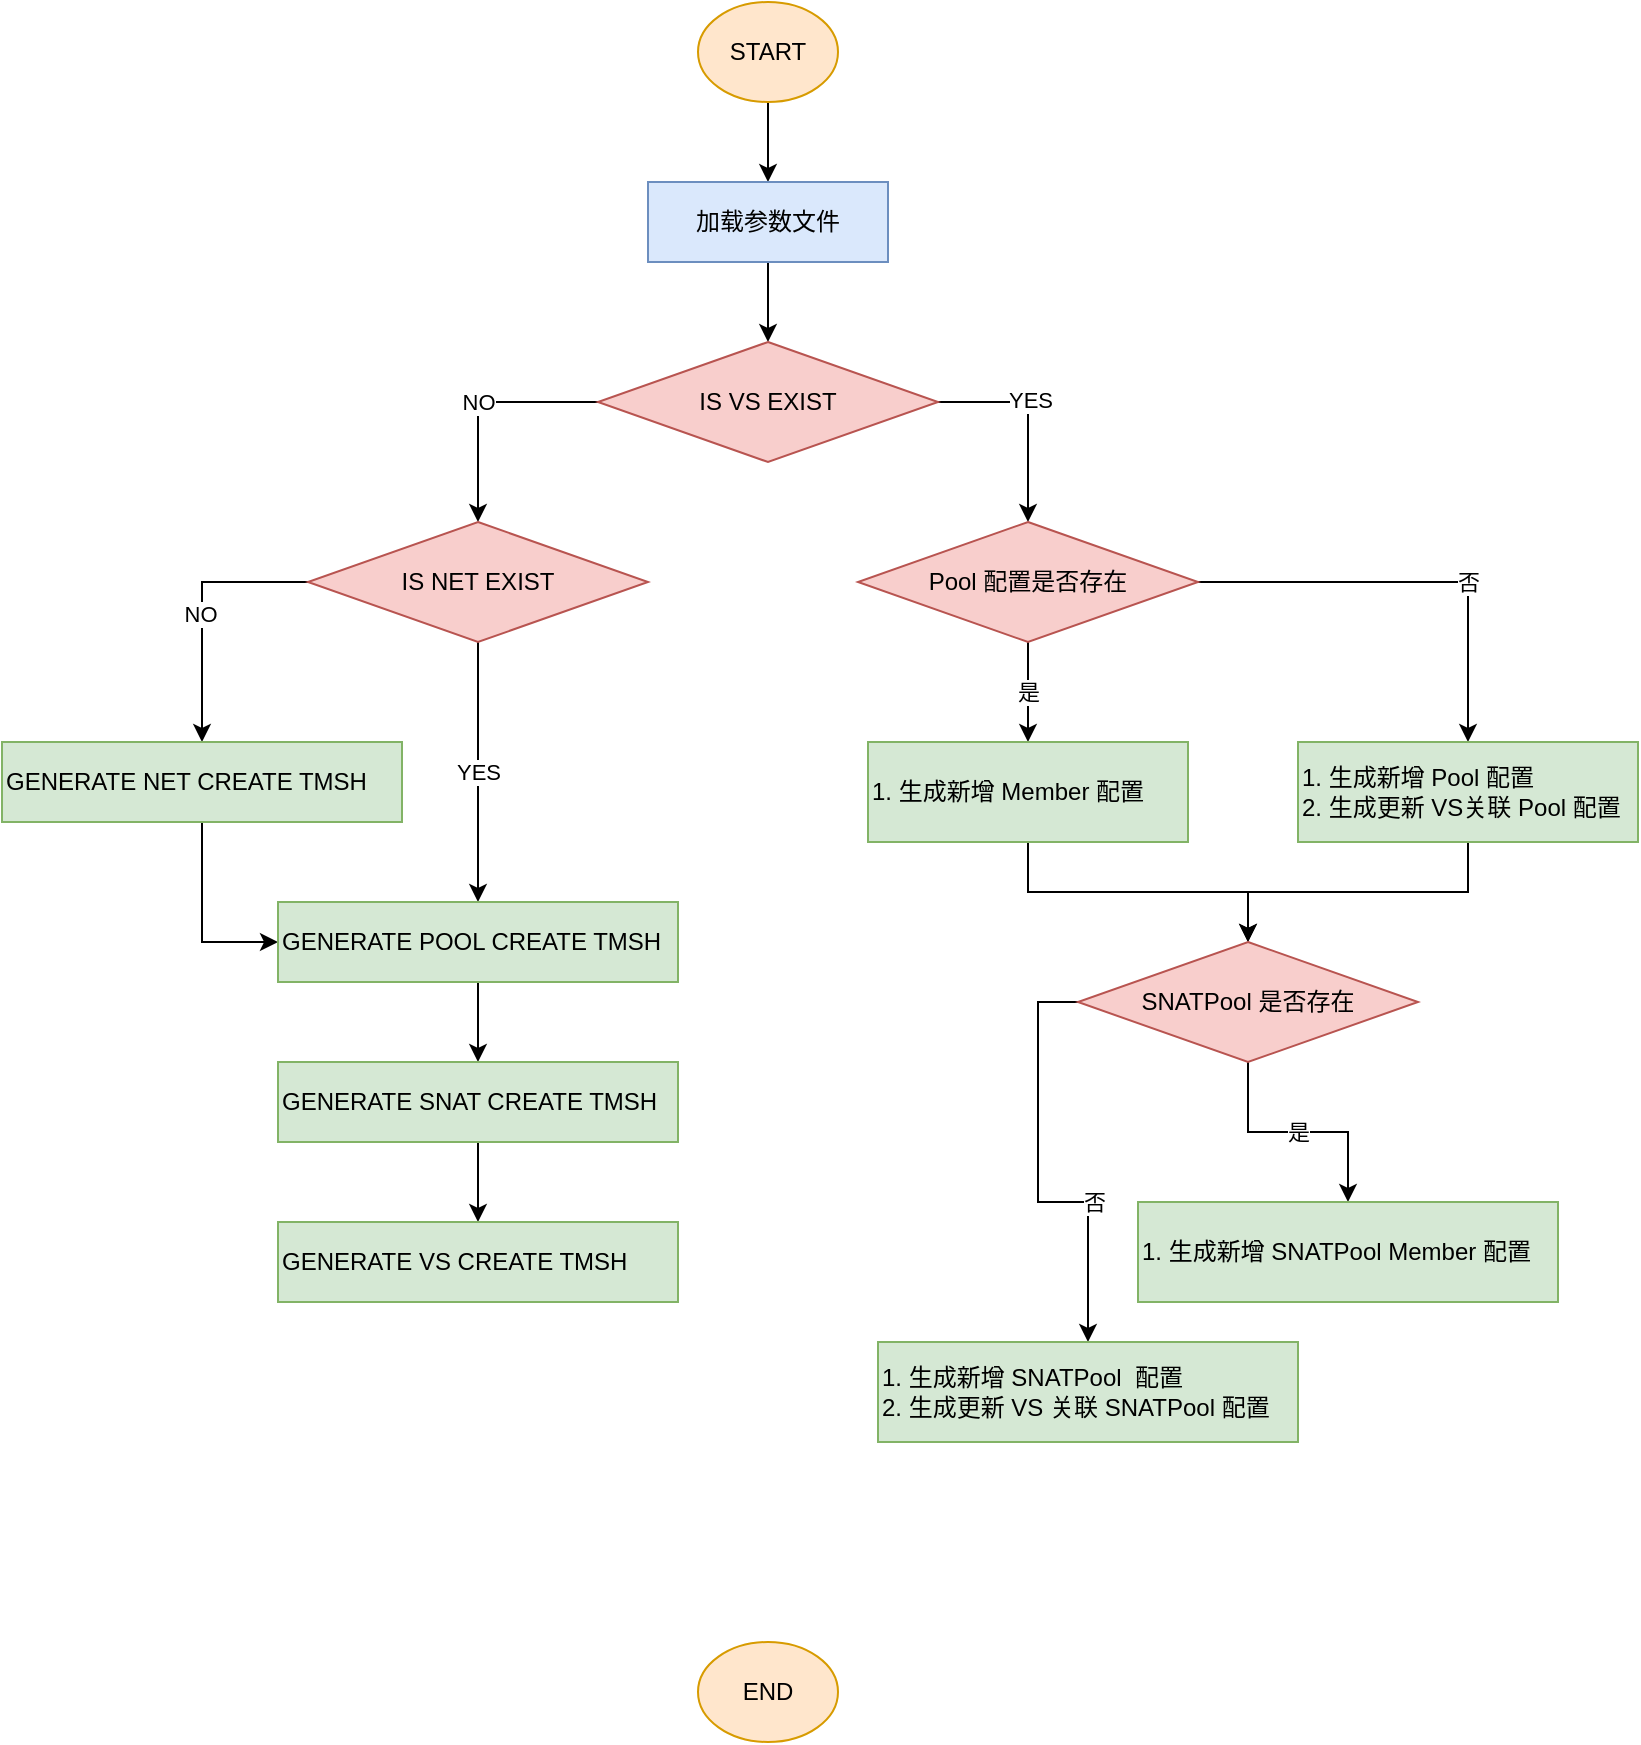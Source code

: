 <mxfile version="21.3.8" type="github">
  <diagram name="Page-1" id="RXxPayNnIbjiyFpjj1rx">
    <mxGraphModel dx="1194" dy="716" grid="1" gridSize="10" guides="1" tooltips="1" connect="1" arrows="1" fold="1" page="1" pageScale="1" pageWidth="850" pageHeight="1100" math="0" shadow="0">
      <root>
        <mxCell id="0" />
        <mxCell id="1" parent="0" />
        <mxCell id="K4DUxFxKkhJDQCSjoFBc-3" style="edgeStyle=orthogonalEdgeStyle;rounded=0;orthogonalLoop=1;jettySize=auto;html=1;exitX=0.5;exitY=1;exitDx=0;exitDy=0;entryX=0.5;entryY=0;entryDx=0;entryDy=0;" edge="1" parent="1" source="K4DUxFxKkhJDQCSjoFBc-1" target="K4DUxFxKkhJDQCSjoFBc-2">
          <mxGeometry relative="1" as="geometry" />
        </mxCell>
        <mxCell id="K4DUxFxKkhJDQCSjoFBc-1" value="START" style="ellipse;whiteSpace=wrap;html=1;fillColor=#ffe6cc;strokeColor=#d79b00;" vertex="1" parent="1">
          <mxGeometry x="350" y="70" width="70" height="50" as="geometry" />
        </mxCell>
        <mxCell id="K4DUxFxKkhJDQCSjoFBc-5" style="edgeStyle=orthogonalEdgeStyle;rounded=0;orthogonalLoop=1;jettySize=auto;html=1;exitX=0.5;exitY=1;exitDx=0;exitDy=0;entryX=0.5;entryY=0;entryDx=0;entryDy=0;" edge="1" parent="1" source="K4DUxFxKkhJDQCSjoFBc-2" target="K4DUxFxKkhJDQCSjoFBc-4">
          <mxGeometry relative="1" as="geometry" />
        </mxCell>
        <mxCell id="K4DUxFxKkhJDQCSjoFBc-2" value="加载参数文件" style="rounded=0;whiteSpace=wrap;html=1;fillColor=#dae8fc;strokeColor=#6c8ebf;" vertex="1" parent="1">
          <mxGeometry x="325" y="160" width="120" height="40" as="geometry" />
        </mxCell>
        <mxCell id="K4DUxFxKkhJDQCSjoFBc-7" value="NO" style="edgeStyle=orthogonalEdgeStyle;rounded=0;orthogonalLoop=1;jettySize=auto;html=1;exitX=0;exitY=0.5;exitDx=0;exitDy=0;entryX=0.5;entryY=0;entryDx=0;entryDy=0;" edge="1" parent="1" source="K4DUxFxKkhJDQCSjoFBc-4" target="K4DUxFxKkhJDQCSjoFBc-6">
          <mxGeometry relative="1" as="geometry" />
        </mxCell>
        <mxCell id="K4DUxFxKkhJDQCSjoFBc-9" style="edgeStyle=orthogonalEdgeStyle;rounded=0;orthogonalLoop=1;jettySize=auto;html=1;exitX=1;exitY=0.5;exitDx=0;exitDy=0;" edge="1" parent="1" source="K4DUxFxKkhJDQCSjoFBc-4" target="K4DUxFxKkhJDQCSjoFBc-8">
          <mxGeometry relative="1" as="geometry" />
        </mxCell>
        <mxCell id="K4DUxFxKkhJDQCSjoFBc-10" value="YES" style="edgeLabel;html=1;align=center;verticalAlign=middle;resizable=0;points=[];" vertex="1" connectable="0" parent="K4DUxFxKkhJDQCSjoFBc-9">
          <mxGeometry x="-0.143" y="1" relative="1" as="geometry">
            <mxPoint y="-1" as="offset" />
          </mxGeometry>
        </mxCell>
        <mxCell id="K4DUxFxKkhJDQCSjoFBc-4" value="IS VS EXIST" style="rhombus;whiteSpace=wrap;html=1;fillColor=#f8cecc;strokeColor=#b85450;" vertex="1" parent="1">
          <mxGeometry x="300" y="240" width="170" height="60" as="geometry" />
        </mxCell>
        <mxCell id="K4DUxFxKkhJDQCSjoFBc-12" value="YES" style="edgeStyle=orthogonalEdgeStyle;rounded=0;orthogonalLoop=1;jettySize=auto;html=1;exitX=0.5;exitY=1;exitDx=0;exitDy=0;entryX=0.5;entryY=0;entryDx=0;entryDy=0;" edge="1" parent="1" source="K4DUxFxKkhJDQCSjoFBc-6" target="K4DUxFxKkhJDQCSjoFBc-44">
          <mxGeometry relative="1" as="geometry">
            <mxPoint x="245" y="520" as="targetPoint" />
          </mxGeometry>
        </mxCell>
        <mxCell id="K4DUxFxKkhJDQCSjoFBc-15" style="edgeStyle=orthogonalEdgeStyle;rounded=0;orthogonalLoop=1;jettySize=auto;html=1;exitX=0;exitY=0.5;exitDx=0;exitDy=0;" edge="1" parent="1" source="K4DUxFxKkhJDQCSjoFBc-6" target="K4DUxFxKkhJDQCSjoFBc-41">
          <mxGeometry relative="1" as="geometry">
            <mxPoint x="90" y="430" as="targetPoint" />
          </mxGeometry>
        </mxCell>
        <mxCell id="K4DUxFxKkhJDQCSjoFBc-16" value="NO" style="edgeLabel;html=1;align=center;verticalAlign=middle;resizable=0;points=[];" vertex="1" connectable="0" parent="K4DUxFxKkhJDQCSjoFBc-15">
          <mxGeometry x="0.022" y="-1" relative="1" as="geometry">
            <mxPoint y="1" as="offset" />
          </mxGeometry>
        </mxCell>
        <mxCell id="K4DUxFxKkhJDQCSjoFBc-6" value="IS NET EXIST" style="rhombus;whiteSpace=wrap;html=1;fillColor=#f8cecc;strokeColor=#b85450;" vertex="1" parent="1">
          <mxGeometry x="155" y="330" width="170" height="60" as="geometry" />
        </mxCell>
        <mxCell id="K4DUxFxKkhJDQCSjoFBc-18" value="是" style="edgeStyle=orthogonalEdgeStyle;rounded=0;orthogonalLoop=1;jettySize=auto;html=1;exitX=0.5;exitY=1;exitDx=0;exitDy=0;" edge="1" parent="1" source="K4DUxFxKkhJDQCSjoFBc-8" target="K4DUxFxKkhJDQCSjoFBc-17">
          <mxGeometry relative="1" as="geometry" />
        </mxCell>
        <mxCell id="K4DUxFxKkhJDQCSjoFBc-22" style="edgeStyle=orthogonalEdgeStyle;rounded=0;orthogonalLoop=1;jettySize=auto;html=1;exitX=1;exitY=0.5;exitDx=0;exitDy=0;" edge="1" parent="1" source="K4DUxFxKkhJDQCSjoFBc-8" target="K4DUxFxKkhJDQCSjoFBc-21">
          <mxGeometry relative="1" as="geometry" />
        </mxCell>
        <mxCell id="K4DUxFxKkhJDQCSjoFBc-23" value="否" style="edgeLabel;html=1;align=center;verticalAlign=middle;resizable=0;points=[];" vertex="1" connectable="0" parent="K4DUxFxKkhJDQCSjoFBc-22">
          <mxGeometry x="0.257" relative="1" as="geometry">
            <mxPoint as="offset" />
          </mxGeometry>
        </mxCell>
        <mxCell id="K4DUxFxKkhJDQCSjoFBc-8" value="Pool 配置是否存在" style="rhombus;whiteSpace=wrap;html=1;fillColor=#f8cecc;strokeColor=#b85450;" vertex="1" parent="1">
          <mxGeometry x="430" y="330" width="170" height="60" as="geometry" />
        </mxCell>
        <mxCell id="K4DUxFxKkhJDQCSjoFBc-25" style="edgeStyle=orthogonalEdgeStyle;rounded=0;orthogonalLoop=1;jettySize=auto;html=1;exitX=0.5;exitY=1;exitDx=0;exitDy=0;entryX=0.5;entryY=0;entryDx=0;entryDy=0;" edge="1" parent="1" source="K4DUxFxKkhJDQCSjoFBc-17" target="K4DUxFxKkhJDQCSjoFBc-24">
          <mxGeometry relative="1" as="geometry" />
        </mxCell>
        <mxCell id="K4DUxFxKkhJDQCSjoFBc-17" value="&lt;div style=&quot;&quot;&gt;&lt;span style=&quot;background-color: initial;&quot;&gt;1. 生成新增 Member 配置&lt;/span&gt;&lt;/div&gt;" style="rounded=0;whiteSpace=wrap;html=1;align=left;fillColor=#d5e8d4;strokeColor=#82b366;" vertex="1" parent="1">
          <mxGeometry x="435" y="440" width="160" height="50" as="geometry" />
        </mxCell>
        <mxCell id="K4DUxFxKkhJDQCSjoFBc-27" style="edgeStyle=orthogonalEdgeStyle;rounded=0;orthogonalLoop=1;jettySize=auto;html=1;exitX=0.5;exitY=1;exitDx=0;exitDy=0;entryX=0.5;entryY=0;entryDx=0;entryDy=0;" edge="1" parent="1" source="K4DUxFxKkhJDQCSjoFBc-21" target="K4DUxFxKkhJDQCSjoFBc-24">
          <mxGeometry relative="1" as="geometry" />
        </mxCell>
        <mxCell id="K4DUxFxKkhJDQCSjoFBc-21" value="&lt;div style=&quot;&quot;&gt;&lt;span style=&quot;background-color: initial;&quot;&gt;1. 生成新增 Pool 配置&lt;/span&gt;&lt;/div&gt;&lt;div style=&quot;&quot;&gt;&lt;span style=&quot;background-color: initial;&quot;&gt;2. 生成更新 VS关联 Pool 配置&lt;/span&gt;&lt;/div&gt;" style="rounded=0;whiteSpace=wrap;html=1;align=left;fillColor=#d5e8d4;strokeColor=#82b366;" vertex="1" parent="1">
          <mxGeometry x="650" y="440" width="170" height="50" as="geometry" />
        </mxCell>
        <mxCell id="K4DUxFxKkhJDQCSjoFBc-30" value="是" style="edgeStyle=orthogonalEdgeStyle;rounded=0;orthogonalLoop=1;jettySize=auto;html=1;exitX=0.5;exitY=1;exitDx=0;exitDy=0;entryX=0.5;entryY=0;entryDx=0;entryDy=0;" edge="1" parent="1" source="K4DUxFxKkhJDQCSjoFBc-24" target="K4DUxFxKkhJDQCSjoFBc-29">
          <mxGeometry relative="1" as="geometry" />
        </mxCell>
        <mxCell id="K4DUxFxKkhJDQCSjoFBc-32" style="edgeStyle=orthogonalEdgeStyle;rounded=0;orthogonalLoop=1;jettySize=auto;html=1;exitX=0;exitY=0.5;exitDx=0;exitDy=0;entryX=0.5;entryY=0;entryDx=0;entryDy=0;" edge="1" parent="1" source="K4DUxFxKkhJDQCSjoFBc-24" target="K4DUxFxKkhJDQCSjoFBc-31">
          <mxGeometry relative="1" as="geometry" />
        </mxCell>
        <mxCell id="K4DUxFxKkhJDQCSjoFBc-33" value="否" style="edgeLabel;html=1;align=center;verticalAlign=middle;resizable=0;points=[];" vertex="1" connectable="0" parent="K4DUxFxKkhJDQCSjoFBc-32">
          <mxGeometry x="0.347" y="3" relative="1" as="geometry">
            <mxPoint as="offset" />
          </mxGeometry>
        </mxCell>
        <mxCell id="K4DUxFxKkhJDQCSjoFBc-24" value="SNATPool 是否存在" style="rhombus;whiteSpace=wrap;html=1;fillColor=#f8cecc;strokeColor=#b85450;" vertex="1" parent="1">
          <mxGeometry x="540" y="540" width="170" height="60" as="geometry" />
        </mxCell>
        <mxCell id="K4DUxFxKkhJDQCSjoFBc-29" value="&lt;div style=&quot;&quot;&gt;&lt;span style=&quot;background-color: initial;&quot;&gt;1. 生成新增 SNATPool Member 配置&lt;/span&gt;&lt;/div&gt;" style="rounded=0;whiteSpace=wrap;html=1;align=left;fillColor=#d5e8d4;strokeColor=#82b366;" vertex="1" parent="1">
          <mxGeometry x="570" y="670" width="210" height="50" as="geometry" />
        </mxCell>
        <mxCell id="K4DUxFxKkhJDQCSjoFBc-31" value="&lt;div style=&quot;&quot;&gt;&lt;span style=&quot;background-color: initial;&quot;&gt;1. 生成新增 SNATPool&amp;nbsp; 配置&lt;/span&gt;&lt;/div&gt;&lt;div style=&quot;&quot;&gt;&lt;span style=&quot;background-color: initial;&quot;&gt;2. 生成更新 VS 关联 SNATPool 配置&lt;/span&gt;&lt;/div&gt;" style="rounded=0;whiteSpace=wrap;html=1;align=left;fillColor=#d5e8d4;strokeColor=#82b366;" vertex="1" parent="1">
          <mxGeometry x="440" y="740" width="210" height="50" as="geometry" />
        </mxCell>
        <mxCell id="K4DUxFxKkhJDQCSjoFBc-34" value="END" style="ellipse;whiteSpace=wrap;html=1;fillColor=#ffe6cc;strokeColor=#d79b00;" vertex="1" parent="1">
          <mxGeometry x="350" y="890" width="70" height="50" as="geometry" />
        </mxCell>
        <mxCell id="K4DUxFxKkhJDQCSjoFBc-42" style="edgeStyle=orthogonalEdgeStyle;rounded=0;orthogonalLoop=1;jettySize=auto;html=1;exitX=0.5;exitY=1;exitDx=0;exitDy=0;entryX=0;entryY=0.5;entryDx=0;entryDy=0;" edge="1" parent="1" source="K4DUxFxKkhJDQCSjoFBc-41" target="K4DUxFxKkhJDQCSjoFBc-44">
          <mxGeometry relative="1" as="geometry">
            <mxPoint x="182.5" y="570" as="targetPoint" />
          </mxGeometry>
        </mxCell>
        <mxCell id="K4DUxFxKkhJDQCSjoFBc-41" value="&lt;div style=&quot;&quot;&gt;&lt;span style=&quot;background-color: initial;&quot;&gt;GENERATE NET CREATE TMSH&lt;/span&gt;&lt;/div&gt;&lt;div style=&quot;&quot;&gt;&lt;/div&gt;" style="rounded=0;whiteSpace=wrap;html=1;align=left;fillColor=#d5e8d4;strokeColor=#82b366;" vertex="1" parent="1">
          <mxGeometry x="2" y="440" width="200" height="40" as="geometry" />
        </mxCell>
        <mxCell id="K4DUxFxKkhJDQCSjoFBc-46" value="" style="edgeStyle=orthogonalEdgeStyle;rounded=0;orthogonalLoop=1;jettySize=auto;html=1;entryX=0.5;entryY=0;entryDx=0;entryDy=0;" edge="1" parent="1" source="K4DUxFxKkhJDQCSjoFBc-44" target="K4DUxFxKkhJDQCSjoFBc-50">
          <mxGeometry relative="1" as="geometry">
            <mxPoint x="245" y="600" as="targetPoint" />
          </mxGeometry>
        </mxCell>
        <mxCell id="K4DUxFxKkhJDQCSjoFBc-44" value="&lt;div style=&quot;&quot;&gt;&lt;span style=&quot;background-color: initial;&quot;&gt;GENERATE POOL CREATE TMSH&lt;/span&gt;&lt;/div&gt;&lt;div style=&quot;&quot;&gt;&lt;/div&gt;" style="rounded=0;whiteSpace=wrap;html=1;align=left;fillColor=#d5e8d4;strokeColor=#82b366;" vertex="1" parent="1">
          <mxGeometry x="140" y="520" width="200" height="40" as="geometry" />
        </mxCell>
        <mxCell id="K4DUxFxKkhJDQCSjoFBc-53" style="edgeStyle=orthogonalEdgeStyle;rounded=0;orthogonalLoop=1;jettySize=auto;html=1;exitX=0.5;exitY=1;exitDx=0;exitDy=0;" edge="1" parent="1" source="K4DUxFxKkhJDQCSjoFBc-50" target="K4DUxFxKkhJDQCSjoFBc-51">
          <mxGeometry relative="1" as="geometry" />
        </mxCell>
        <mxCell id="K4DUxFxKkhJDQCSjoFBc-50" value="&lt;div style=&quot;&quot;&gt;&lt;span style=&quot;background-color: initial;&quot;&gt;GENERATE SNAT CREATE TMSH&lt;/span&gt;&lt;/div&gt;&lt;div style=&quot;&quot;&gt;&lt;/div&gt;" style="rounded=0;whiteSpace=wrap;html=1;align=left;fillColor=#d5e8d4;strokeColor=#82b366;" vertex="1" parent="1">
          <mxGeometry x="140" y="600" width="200" height="40" as="geometry" />
        </mxCell>
        <mxCell id="K4DUxFxKkhJDQCSjoFBc-51" value="&lt;div style=&quot;&quot;&gt;&lt;span style=&quot;background-color: initial;&quot;&gt;GENERATE VS CREATE TMSH&lt;/span&gt;&lt;/div&gt;&lt;div style=&quot;&quot;&gt;&lt;/div&gt;" style="rounded=0;whiteSpace=wrap;html=1;align=left;fillColor=#d5e8d4;strokeColor=#82b366;" vertex="1" parent="1">
          <mxGeometry x="140" y="680" width="200" height="40" as="geometry" />
        </mxCell>
      </root>
    </mxGraphModel>
  </diagram>
</mxfile>
